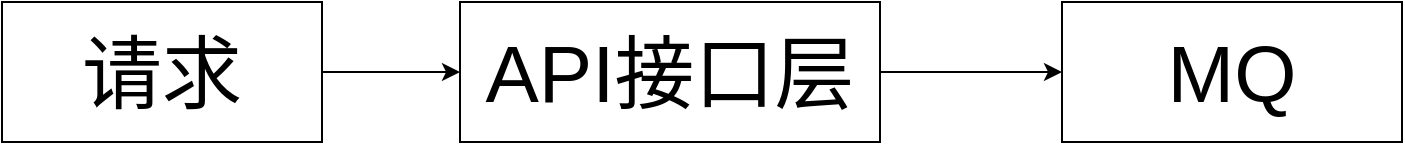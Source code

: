 <mxfile version="21.1.8" type="github">
  <diagram name="第 1 页" id="m2AoFwnvndb-nhOZfjyy">
    <mxGraphModel dx="1249" dy="709" grid="1" gridSize="10" guides="1" tooltips="1" connect="1" arrows="1" fold="1" page="1" pageScale="1" pageWidth="827" pageHeight="1169" math="0" shadow="0">
      <root>
        <mxCell id="0" />
        <mxCell id="1" parent="0" />
        <mxCell id="7Gjd8Mnpc9KuCSVF13a2-4" style="edgeStyle=orthogonalEdgeStyle;rounded=0;orthogonalLoop=1;jettySize=auto;html=1;exitX=1;exitY=0.5;exitDx=0;exitDy=0;entryX=0;entryY=0.5;entryDx=0;entryDy=0;fontSize=40;" parent="1" source="7Gjd8Mnpc9KuCSVF13a2-1" target="7Gjd8Mnpc9KuCSVF13a2-2" edge="1">
          <mxGeometry relative="1" as="geometry" />
        </mxCell>
        <mxCell id="7Gjd8Mnpc9KuCSVF13a2-1" value="请求" style="rounded=0;whiteSpace=wrap;html=1;fontSize=40;" parent="1" vertex="1">
          <mxGeometry x="80" y="55" width="160" height="70" as="geometry" />
        </mxCell>
        <mxCell id="7Gjd8Mnpc9KuCSVF13a2-5" style="edgeStyle=orthogonalEdgeStyle;rounded=0;orthogonalLoop=1;jettySize=auto;html=1;exitX=1;exitY=0.5;exitDx=0;exitDy=0;entryX=0;entryY=0.5;entryDx=0;entryDy=0;fontSize=40;" parent="1" source="7Gjd8Mnpc9KuCSVF13a2-2" target="7Gjd8Mnpc9KuCSVF13a2-3" edge="1">
          <mxGeometry relative="1" as="geometry" />
        </mxCell>
        <mxCell id="7Gjd8Mnpc9KuCSVF13a2-2" value="API接口层" style="rounded=0;whiteSpace=wrap;html=1;fontSize=40;" parent="1" vertex="1">
          <mxGeometry x="309" y="55" width="210" height="70" as="geometry" />
        </mxCell>
        <mxCell id="7Gjd8Mnpc9KuCSVF13a2-3" value="MQ" style="rounded=0;whiteSpace=wrap;html=1;fontSize=40;" parent="1" vertex="1">
          <mxGeometry x="610" y="55" width="170" height="70" as="geometry" />
        </mxCell>
      </root>
    </mxGraphModel>
  </diagram>
</mxfile>
